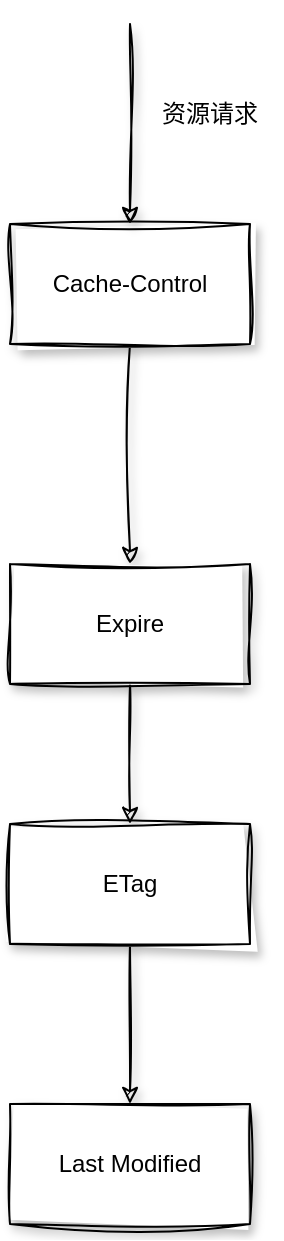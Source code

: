 <mxfile version="20.8.13" type="github">
  <diagram name="第 1 页" id="V0COgpP89dOGvzGSUEoR">
    <mxGraphModel dx="1329" dy="828" grid="1" gridSize="10" guides="1" tooltips="1" connect="1" arrows="1" fold="1" page="1" pageScale="1" pageWidth="827" pageHeight="1169" math="0" shadow="0">
      <root>
        <mxCell id="0" />
        <mxCell id="1" parent="0" />
        <mxCell id="HlPjlZRa1s9N4S-ejo73-7" style="edgeStyle=orthogonalEdgeStyle;rounded=0;orthogonalLoop=1;jettySize=auto;html=1;sketch=1;curveFitting=1;jiggle=2;shadow=1;" edge="1" parent="1" source="HlPjlZRa1s9N4S-ejo73-1" target="HlPjlZRa1s9N4S-ejo73-6">
          <mxGeometry relative="1" as="geometry" />
        </mxCell>
        <mxCell id="HlPjlZRa1s9N4S-ejo73-1" value="Cache-Control" style="rounded=0;whiteSpace=wrap;html=1;sketch=1;curveFitting=1;jiggle=2;shadow=1;" vertex="1" parent="1">
          <mxGeometry x="200" y="250" width="120" height="60" as="geometry" />
        </mxCell>
        <mxCell id="HlPjlZRa1s9N4S-ejo73-2" value="" style="endArrow=classic;html=1;rounded=0;entryX=0.5;entryY=0;entryDx=0;entryDy=0;sketch=1;curveFitting=1;jiggle=2;shadow=1;" edge="1" parent="1" target="HlPjlZRa1s9N4S-ejo73-1">
          <mxGeometry width="50" height="50" relative="1" as="geometry">
            <mxPoint x="260" y="150" as="sourcePoint" />
            <mxPoint x="280" y="100" as="targetPoint" />
          </mxGeometry>
        </mxCell>
        <mxCell id="HlPjlZRa1s9N4S-ejo73-3" value="资源请求" style="text;html=1;strokeColor=none;fillColor=none;align=center;verticalAlign=middle;whiteSpace=wrap;rounded=0;sketch=1;curveFitting=1;jiggle=2;shadow=1;" vertex="1" parent="1">
          <mxGeometry x="270" y="180" width="60" height="30" as="geometry" />
        </mxCell>
        <mxCell id="HlPjlZRa1s9N4S-ejo73-9" style="edgeStyle=orthogonalEdgeStyle;rounded=0;sketch=1;orthogonalLoop=1;jettySize=auto;html=1;entryX=0.5;entryY=0;entryDx=0;entryDy=0;shadow=1;" edge="1" parent="1" source="HlPjlZRa1s9N4S-ejo73-6" target="HlPjlZRa1s9N4S-ejo73-8">
          <mxGeometry relative="1" as="geometry" />
        </mxCell>
        <mxCell id="HlPjlZRa1s9N4S-ejo73-6" value="Expire" style="rounded=0;whiteSpace=wrap;html=1;sketch=1;curveFitting=1;jiggle=2;shadow=1;" vertex="1" parent="1">
          <mxGeometry x="200" y="420" width="120" height="60" as="geometry" />
        </mxCell>
        <mxCell id="HlPjlZRa1s9N4S-ejo73-11" value="" style="edgeStyle=orthogonalEdgeStyle;rounded=0;sketch=1;orthogonalLoop=1;jettySize=auto;html=1;shadow=1;" edge="1" parent="1" source="HlPjlZRa1s9N4S-ejo73-8" target="HlPjlZRa1s9N4S-ejo73-10">
          <mxGeometry relative="1" as="geometry" />
        </mxCell>
        <mxCell id="HlPjlZRa1s9N4S-ejo73-8" value="ETag" style="rounded=0;whiteSpace=wrap;html=1;sketch=1;curveFitting=1;jiggle=2;shadow=1;" vertex="1" parent="1">
          <mxGeometry x="200" y="550" width="120" height="60" as="geometry" />
        </mxCell>
        <mxCell id="HlPjlZRa1s9N4S-ejo73-10" value="Last Modified" style="rounded=0;whiteSpace=wrap;html=1;sketch=1;curveFitting=1;jiggle=2;shadow=1;" vertex="1" parent="1">
          <mxGeometry x="200" y="690" width="120" height="60" as="geometry" />
        </mxCell>
      </root>
    </mxGraphModel>
  </diagram>
</mxfile>

